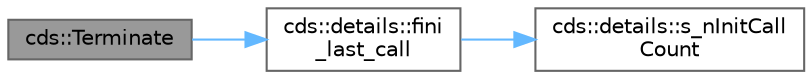 digraph "cds::Terminate"
{
 // LATEX_PDF_SIZE
  bgcolor="transparent";
  edge [fontname=Helvetica,fontsize=10,labelfontname=Helvetica,labelfontsize=10];
  node [fontname=Helvetica,fontsize=10,shape=box,height=0.2,width=0.4];
  rankdir="LR";
  Node1 [id="Node000001",label="cds::Terminate",height=0.2,width=0.4,color="gray40", fillcolor="grey60", style="filled", fontcolor="black",tooltip="Terminate CDS library"];
  Node1 -> Node2 [id="edge1_Node000001_Node000002",color="steelblue1",style="solid",tooltip=" "];
  Node2 [id="Node000002",label="cds::details::fini\l_last_call",height=0.2,width=0.4,color="grey40", fillcolor="white", style="filled",URL="$namespacecds_1_1details.html#a6a184c5559951d447fe4ab5925e0d625",tooltip=" "];
  Node2 -> Node3 [id="edge2_Node000002_Node000003",color="steelblue1",style="solid",tooltip=" "];
  Node3 [id="Node000003",label="cds::details::s_nInitCall\lCount",height=0.2,width=0.4,color="grey40", fillcolor="white", style="filled",URL="$namespacecds_1_1details.html#a82d31206b8c4d407193f2406818e75c3",tooltip=" "];
}
